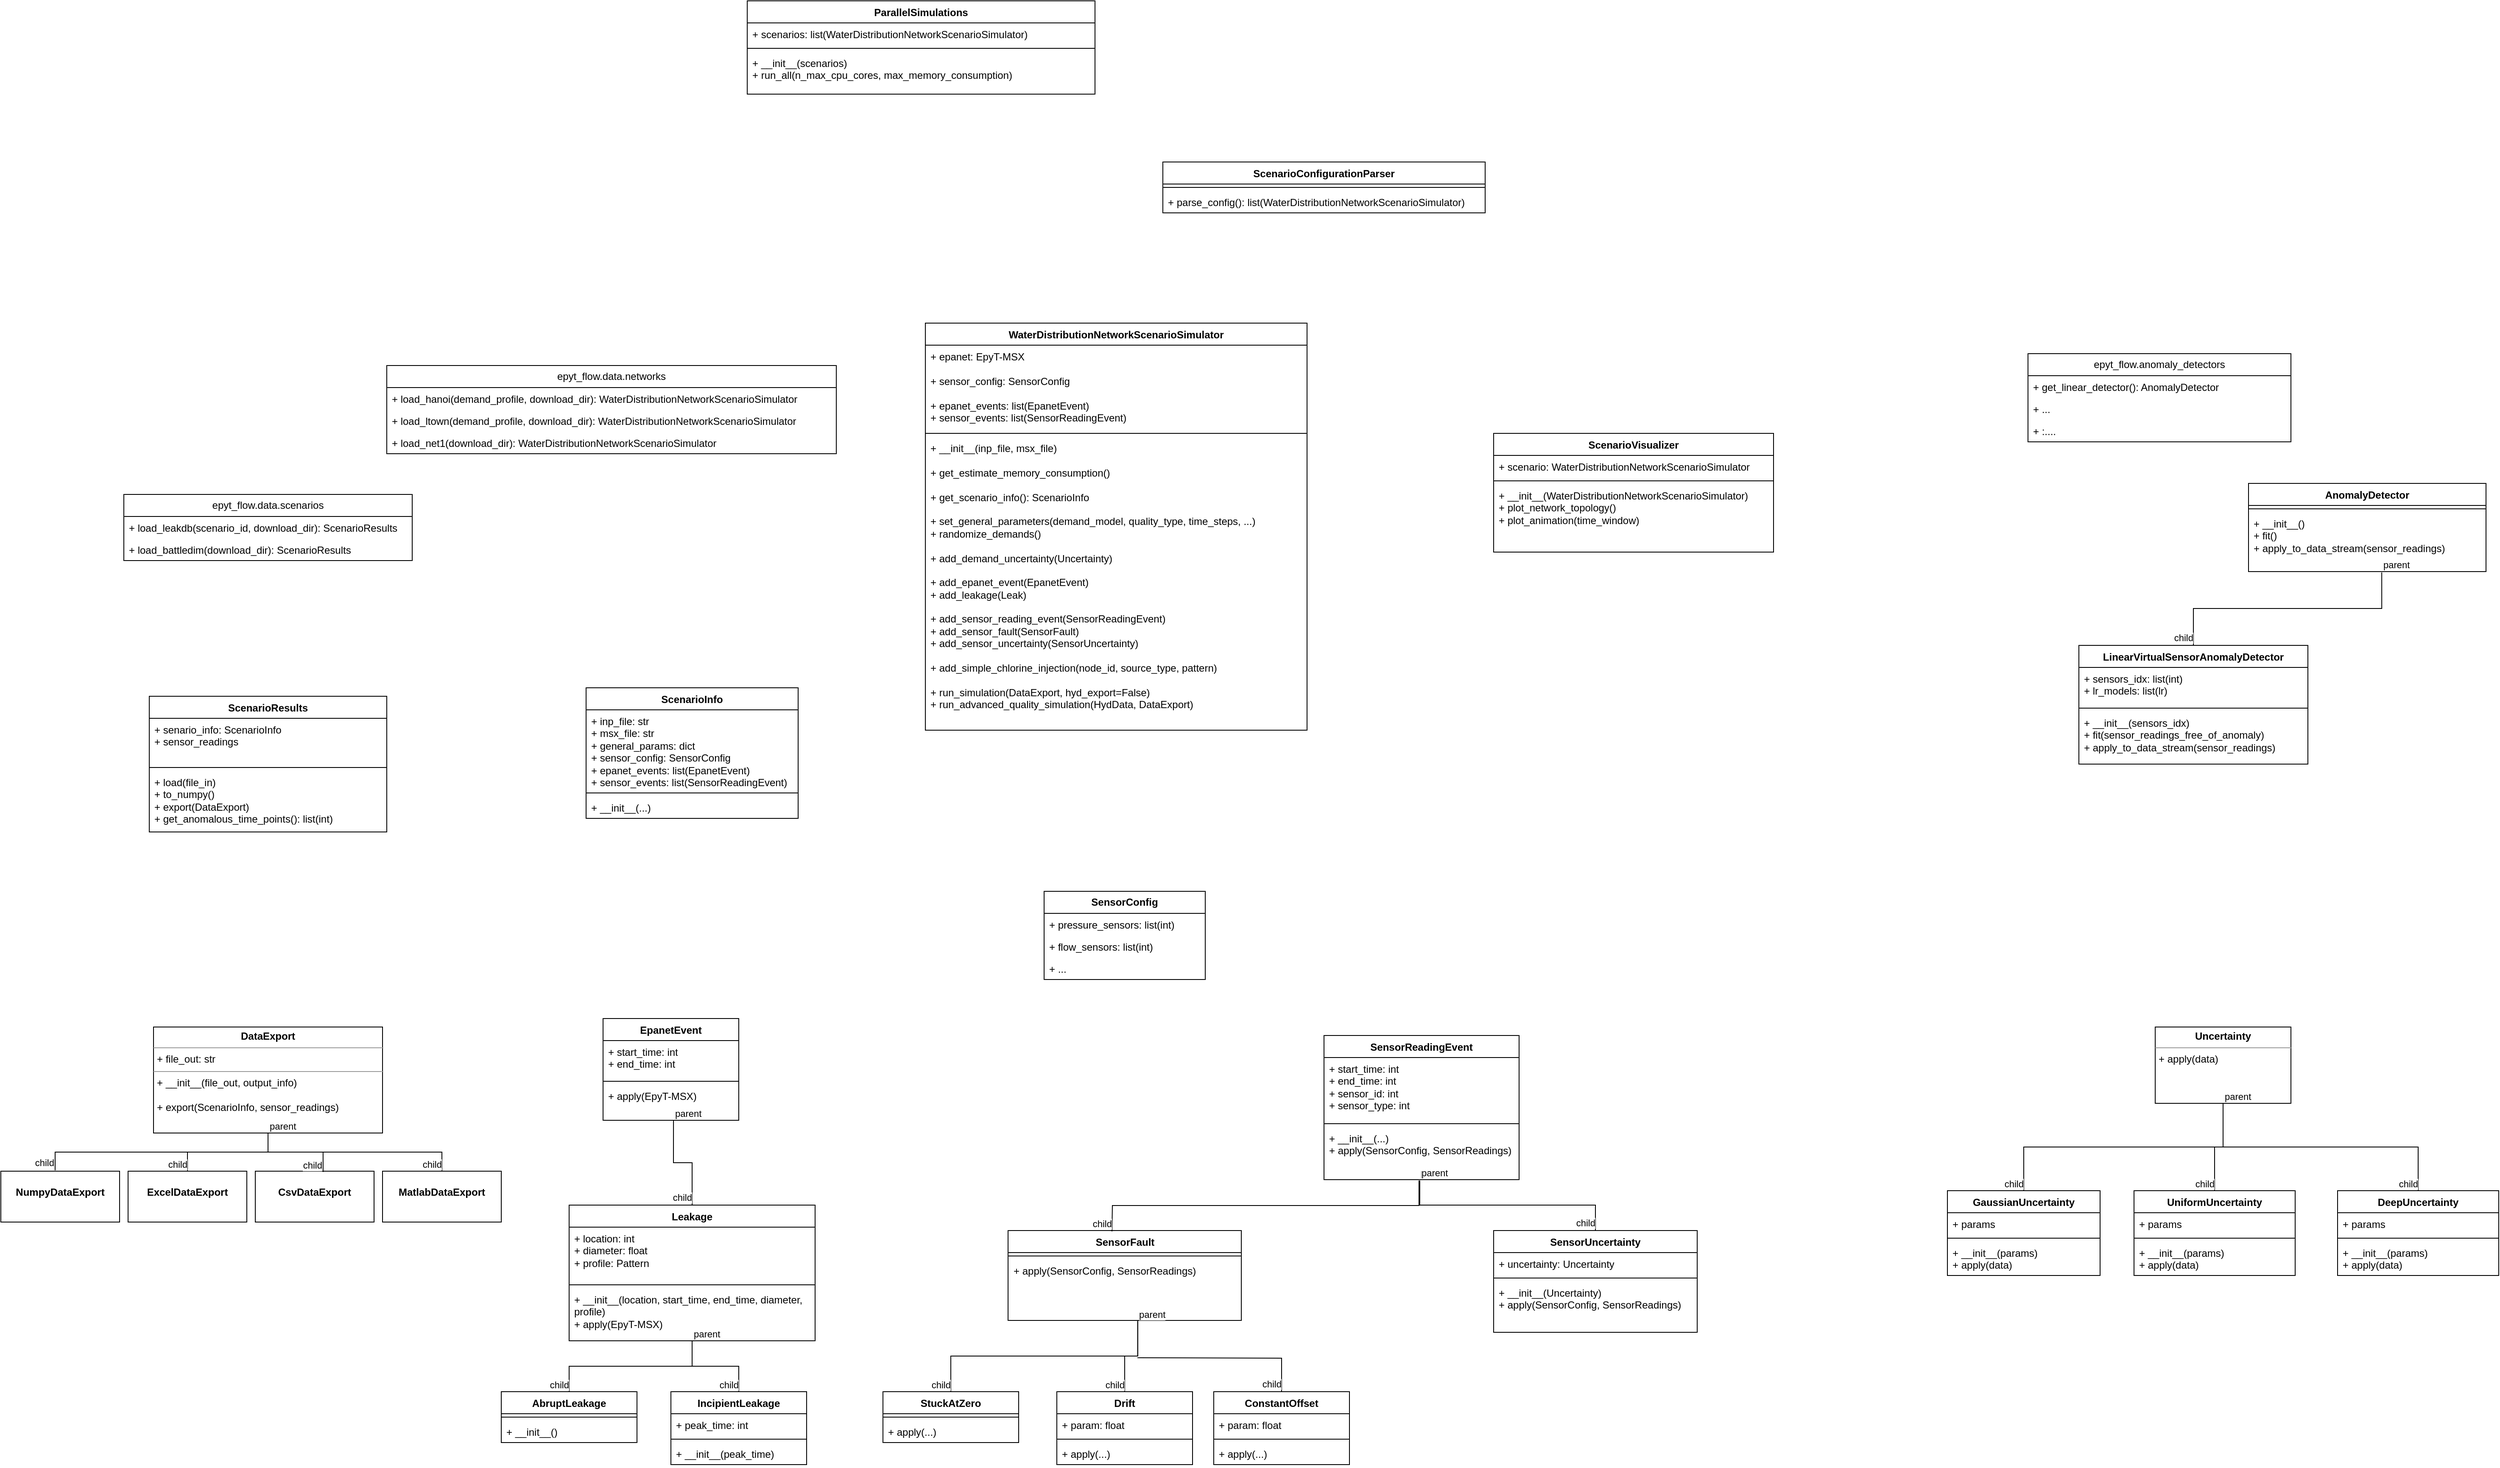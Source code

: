 <mxfile version="22.1.16" type="device">
  <diagram name="Page-1" id="YF9vCgVRSDw5LdOIpEKd">
    <mxGraphModel dx="1114" dy="3057" grid="1" gridSize="10" guides="1" tooltips="1" connect="1" arrows="1" fold="1" page="1" pageScale="1" pageWidth="850" pageHeight="1100" math="0" shadow="0">
      <root>
        <mxCell id="0" />
        <mxCell id="1" parent="0" />
        <mxCell id="eOtjB7XkJbap2DdqSt4N-1" value="WaterDistributionNetworkScenarioSimulator" style="swimlane;fontStyle=1;align=center;verticalAlign=top;childLayout=stackLayout;horizontal=1;startSize=26;horizontalStack=0;resizeParent=1;resizeParentMax=0;resizeLast=0;collapsible=1;marginBottom=0;whiteSpace=wrap;html=1;" parent="1" vertex="1">
          <mxGeometry x="1120" y="-830" width="450" height="480" as="geometry" />
        </mxCell>
        <mxCell id="eOtjB7XkJbap2DdqSt4N-2" value="+ epanet: EpyT-MSX&lt;br&gt;&lt;br&gt;+ sensor_config: SensorConfig&lt;br&gt;&lt;br&gt;+ epanet_events: list(EpanetEvent)&lt;br&gt;+ sensor_events: list(SensorReadingEvent)" style="text;strokeColor=none;fillColor=none;align=left;verticalAlign=top;spacingLeft=4;spacingRight=4;overflow=hidden;rotatable=0;points=[[0,0.5],[1,0.5]];portConstraint=eastwest;whiteSpace=wrap;html=1;" parent="eOtjB7XkJbap2DdqSt4N-1" vertex="1">
          <mxGeometry y="26" width="450" height="100" as="geometry" />
        </mxCell>
        <mxCell id="eOtjB7XkJbap2DdqSt4N-3" value="" style="line;strokeWidth=1;fillColor=none;align=left;verticalAlign=middle;spacingTop=-1;spacingLeft=3;spacingRight=3;rotatable=0;labelPosition=right;points=[];portConstraint=eastwest;strokeColor=inherit;" parent="eOtjB7XkJbap2DdqSt4N-1" vertex="1">
          <mxGeometry y="126" width="450" height="8" as="geometry" />
        </mxCell>
        <mxCell id="eOtjB7XkJbap2DdqSt4N-4" value="+ __init__(inp_file, msx_file)&lt;br&gt;&lt;br&gt;+ get_estimate_memory_consumption()&lt;br&gt;&lt;br&gt;+ get_scenario_info(): ScenarioInfo&lt;br&gt;&lt;br&gt;+&amp;nbsp;set_general_parameters(demand_model, quality_type, time_steps, ...)&lt;br&gt;+ randomize_demands()&lt;br&gt;&lt;br&gt;+ add_demand_uncertainty(Uncertainty)&lt;br&gt;&lt;br style=&quot;border-color: var(--border-color);&quot;&gt;+ add_epanet_event(EpanetEvent)&lt;br&gt;+ add_leakage(Leak)&lt;br&gt;&lt;br&gt;+ add_sensor_reading_event(SensorReadingEvent)&lt;br&gt;+ add_sensor_fault(SensorFault)&lt;br&gt;+ add_sensor_uncertainty(SensorUncertainty)&lt;br&gt;&lt;br&gt;+ add_simple_chlorine_injection(node_id, source_type, pattern)&lt;br&gt;&lt;br&gt;+ run_simulation(DataExport, hyd_export=False)&lt;br&gt;+ run_advanced_quality_simulation(HydData, DataExport)" style="text;strokeColor=none;fillColor=none;align=left;verticalAlign=top;spacingLeft=4;spacingRight=4;overflow=hidden;rotatable=0;points=[[0,0.5],[1,0.5]];portConstraint=eastwest;whiteSpace=wrap;html=1;" parent="eOtjB7XkJbap2DdqSt4N-1" vertex="1">
          <mxGeometry y="134" width="450" height="346" as="geometry" />
        </mxCell>
        <mxCell id="eOtjB7XkJbap2DdqSt4N-9" value="&lt;p style=&quot;margin:0px;margin-top:4px;text-align:center;&quot;&gt;&lt;b&gt;DataExport&lt;/b&gt;&lt;/p&gt;&lt;hr size=&quot;1&quot;&gt;&lt;p style=&quot;margin:0px;margin-left:4px;&quot;&gt;+ file_out: str&lt;/p&gt;&lt;hr size=&quot;1&quot;&gt;&lt;p style=&quot;margin:0px;margin-left:4px;&quot;&gt;+ __init__(file_out, output_info)&lt;/p&gt;&lt;p style=&quot;margin:0px;margin-left:4px;&quot;&gt;&lt;br&gt;&lt;/p&gt;&lt;p style=&quot;margin:0px;margin-left:4px;&quot;&gt;+ export(ScenarioInfo, sensor_readings)&lt;/p&gt;" style="verticalAlign=top;align=left;overflow=fill;fontSize=12;fontFamily=Helvetica;html=1;whiteSpace=wrap;" parent="1" vertex="1">
          <mxGeometry x="210" width="270" height="125" as="geometry" />
        </mxCell>
        <mxCell id="eOtjB7XkJbap2DdqSt4N-10" value="&lt;p style=&quot;margin:0px;margin-top:4px;text-align:center;&quot;&gt;&lt;br&gt;&lt;b&gt;NumpyDataExport&lt;/b&gt;&lt;/p&gt;" style="verticalAlign=top;align=left;overflow=fill;fontSize=12;fontFamily=Helvetica;html=1;whiteSpace=wrap;" parent="1" vertex="1">
          <mxGeometry x="30" y="170" width="140" height="60" as="geometry" />
        </mxCell>
        <mxCell id="eOtjB7XkJbap2DdqSt4N-11" value="&lt;p style=&quot;margin:0px;margin-top:4px;text-align:center;&quot;&gt;&lt;br&gt;&lt;b&gt;ExcelDataExport&lt;/b&gt;&lt;/p&gt;" style="verticalAlign=top;align=left;overflow=fill;fontSize=12;fontFamily=Helvetica;html=1;whiteSpace=wrap;" parent="1" vertex="1">
          <mxGeometry x="180" y="170" width="140" height="60" as="geometry" />
        </mxCell>
        <mxCell id="eOtjB7XkJbap2DdqSt4N-12" value="&lt;p style=&quot;margin:0px;margin-top:4px;text-align:center;&quot;&gt;&lt;br&gt;&lt;b&gt;CsvDataExport&lt;/b&gt;&lt;/p&gt;" style="verticalAlign=top;align=left;overflow=fill;fontSize=12;fontFamily=Helvetica;html=1;whiteSpace=wrap;" parent="1" vertex="1">
          <mxGeometry x="330" y="170" width="140" height="60" as="geometry" />
        </mxCell>
        <mxCell id="eOtjB7XkJbap2DdqSt4N-13" value="&lt;p style=&quot;margin:0px;margin-top:4px;text-align:center;&quot;&gt;&lt;br&gt;&lt;b&gt;MatlabDataExport&lt;/b&gt;&lt;/p&gt;" style="verticalAlign=top;align=left;overflow=fill;fontSize=12;fontFamily=Helvetica;html=1;whiteSpace=wrap;" parent="1" vertex="1">
          <mxGeometry x="480" y="170" width="140" height="60" as="geometry" />
        </mxCell>
        <mxCell id="eOtjB7XkJbap2DdqSt4N-14" value="" style="endArrow=none;html=1;edgeStyle=orthogonalEdgeStyle;rounded=0;exitX=0.5;exitY=1;exitDx=0;exitDy=0;entryX=0.5;entryY=0;entryDx=0;entryDy=0;" parent="1" source="eOtjB7XkJbap2DdqSt4N-9" target="eOtjB7XkJbap2DdqSt4N-13" edge="1">
          <mxGeometry relative="1" as="geometry">
            <mxPoint x="310" y="-30" as="sourcePoint" />
            <mxPoint x="571" y="160" as="targetPoint" />
          </mxGeometry>
        </mxCell>
        <mxCell id="eOtjB7XkJbap2DdqSt4N-15" value="parent" style="edgeLabel;resizable=0;html=1;align=left;verticalAlign=bottom;" parent="eOtjB7XkJbap2DdqSt4N-14" connectable="0" vertex="1">
          <mxGeometry x="-1" relative="1" as="geometry" />
        </mxCell>
        <mxCell id="eOtjB7XkJbap2DdqSt4N-16" value="child" style="edgeLabel;resizable=0;html=1;align=right;verticalAlign=bottom;" parent="eOtjB7XkJbap2DdqSt4N-14" connectable="0" vertex="1">
          <mxGeometry x="1" relative="1" as="geometry" />
        </mxCell>
        <mxCell id="eOtjB7XkJbap2DdqSt4N-17" value="" style="endArrow=none;html=1;edgeStyle=orthogonalEdgeStyle;rounded=0;exitX=0.5;exitY=1;exitDx=0;exitDy=0;entryX=0.571;entryY=0.017;entryDx=0;entryDy=0;entryPerimeter=0;" parent="1" source="eOtjB7XkJbap2DdqSt4N-9" target="eOtjB7XkJbap2DdqSt4N-12" edge="1">
          <mxGeometry relative="1" as="geometry">
            <mxPoint x="310" y="-30" as="sourcePoint" />
            <mxPoint x="470" y="-30" as="targetPoint" />
          </mxGeometry>
        </mxCell>
        <mxCell id="eOtjB7XkJbap2DdqSt4N-18" value="parent" style="edgeLabel;resizable=0;html=1;align=left;verticalAlign=bottom;" parent="eOtjB7XkJbap2DdqSt4N-17" connectable="0" vertex="1">
          <mxGeometry x="-1" relative="1" as="geometry" />
        </mxCell>
        <mxCell id="eOtjB7XkJbap2DdqSt4N-19" value="child" style="edgeLabel;resizable=0;html=1;align=right;verticalAlign=bottom;" parent="eOtjB7XkJbap2DdqSt4N-17" connectable="0" vertex="1">
          <mxGeometry x="1" relative="1" as="geometry" />
        </mxCell>
        <mxCell id="eOtjB7XkJbap2DdqSt4N-20" value="" style="endArrow=none;html=1;edgeStyle=orthogonalEdgeStyle;rounded=0;exitX=0.5;exitY=1;exitDx=0;exitDy=0;entryX=0.5;entryY=0;entryDx=0;entryDy=0;" parent="1" source="eOtjB7XkJbap2DdqSt4N-9" target="eOtjB7XkJbap2DdqSt4N-11" edge="1">
          <mxGeometry relative="1" as="geometry">
            <mxPoint x="310" y="-30" as="sourcePoint" />
            <mxPoint x="470" y="-30" as="targetPoint" />
          </mxGeometry>
        </mxCell>
        <mxCell id="eOtjB7XkJbap2DdqSt4N-21" value="parent" style="edgeLabel;resizable=0;html=1;align=left;verticalAlign=bottom;" parent="eOtjB7XkJbap2DdqSt4N-20" connectable="0" vertex="1">
          <mxGeometry x="-1" relative="1" as="geometry" />
        </mxCell>
        <mxCell id="eOtjB7XkJbap2DdqSt4N-22" value="child" style="edgeLabel;resizable=0;html=1;align=right;verticalAlign=bottom;" parent="eOtjB7XkJbap2DdqSt4N-20" connectable="0" vertex="1">
          <mxGeometry x="1" relative="1" as="geometry" />
        </mxCell>
        <mxCell id="eOtjB7XkJbap2DdqSt4N-23" value="" style="endArrow=none;html=1;edgeStyle=orthogonalEdgeStyle;rounded=0;exitX=0.5;exitY=1;exitDx=0;exitDy=0;entryX=0.457;entryY=-0.017;entryDx=0;entryDy=0;entryPerimeter=0;" parent="1" source="eOtjB7XkJbap2DdqSt4N-9" target="eOtjB7XkJbap2DdqSt4N-10" edge="1">
          <mxGeometry relative="1" as="geometry">
            <mxPoint x="310" y="-30" as="sourcePoint" />
            <mxPoint x="470" y="-30" as="targetPoint" />
          </mxGeometry>
        </mxCell>
        <mxCell id="eOtjB7XkJbap2DdqSt4N-24" value="parent" style="edgeLabel;resizable=0;html=1;align=left;verticalAlign=bottom;" parent="eOtjB7XkJbap2DdqSt4N-23" connectable="0" vertex="1">
          <mxGeometry x="-1" relative="1" as="geometry" />
        </mxCell>
        <mxCell id="eOtjB7XkJbap2DdqSt4N-25" value="child" style="edgeLabel;resizable=0;html=1;align=right;verticalAlign=bottom;" parent="eOtjB7XkJbap2DdqSt4N-23" connectable="0" vertex="1">
          <mxGeometry x="1" relative="1" as="geometry" />
        </mxCell>
        <mxCell id="eOtjB7XkJbap2DdqSt4N-27" value="EpanetEvent" style="swimlane;fontStyle=1;align=center;verticalAlign=top;childLayout=stackLayout;horizontal=1;startSize=26;horizontalStack=0;resizeParent=1;resizeParentMax=0;resizeLast=0;collapsible=1;marginBottom=0;whiteSpace=wrap;html=1;" parent="1" vertex="1">
          <mxGeometry x="740" y="-10" width="160" height="120" as="geometry" />
        </mxCell>
        <mxCell id="eOtjB7XkJbap2DdqSt4N-28" value="+ start_time: int&lt;br&gt;+ end_time: int" style="text;strokeColor=none;fillColor=none;align=left;verticalAlign=top;spacingLeft=4;spacingRight=4;overflow=hidden;rotatable=0;points=[[0,0.5],[1,0.5]];portConstraint=eastwest;whiteSpace=wrap;html=1;" parent="eOtjB7XkJbap2DdqSt4N-27" vertex="1">
          <mxGeometry y="26" width="160" height="44" as="geometry" />
        </mxCell>
        <mxCell id="eOtjB7XkJbap2DdqSt4N-29" value="" style="line;strokeWidth=1;fillColor=none;align=left;verticalAlign=middle;spacingTop=-1;spacingLeft=3;spacingRight=3;rotatable=0;labelPosition=right;points=[];portConstraint=eastwest;strokeColor=inherit;" parent="eOtjB7XkJbap2DdqSt4N-27" vertex="1">
          <mxGeometry y="70" width="160" height="8" as="geometry" />
        </mxCell>
        <mxCell id="eOtjB7XkJbap2DdqSt4N-30" value="+ apply(EpyT-MSX)" style="text;strokeColor=none;fillColor=none;align=left;verticalAlign=top;spacingLeft=4;spacingRight=4;overflow=hidden;rotatable=0;points=[[0,0.5],[1,0.5]];portConstraint=eastwest;whiteSpace=wrap;html=1;" parent="eOtjB7XkJbap2DdqSt4N-27" vertex="1">
          <mxGeometry y="78" width="160" height="42" as="geometry" />
        </mxCell>
        <mxCell id="eOtjB7XkJbap2DdqSt4N-31" value="Leakage" style="swimlane;fontStyle=1;align=center;verticalAlign=top;childLayout=stackLayout;horizontal=1;startSize=26;horizontalStack=0;resizeParent=1;resizeParentMax=0;resizeLast=0;collapsible=1;marginBottom=0;whiteSpace=wrap;html=1;" parent="1" vertex="1">
          <mxGeometry x="700" y="210" width="290" height="160" as="geometry" />
        </mxCell>
        <mxCell id="eOtjB7XkJbap2DdqSt4N-32" value="+ location: int&lt;br&gt;+ diameter: float&lt;br&gt;+ profile: Pattern" style="text;strokeColor=none;fillColor=none;align=left;verticalAlign=top;spacingLeft=4;spacingRight=4;overflow=hidden;rotatable=0;points=[[0,0.5],[1,0.5]];portConstraint=eastwest;whiteSpace=wrap;html=1;" parent="eOtjB7XkJbap2DdqSt4N-31" vertex="1">
          <mxGeometry y="26" width="290" height="64" as="geometry" />
        </mxCell>
        <mxCell id="eOtjB7XkJbap2DdqSt4N-33" value="" style="line;strokeWidth=1;fillColor=none;align=left;verticalAlign=middle;spacingTop=-1;spacingLeft=3;spacingRight=3;rotatable=0;labelPosition=right;points=[];portConstraint=eastwest;strokeColor=inherit;" parent="eOtjB7XkJbap2DdqSt4N-31" vertex="1">
          <mxGeometry y="90" width="290" height="8" as="geometry" />
        </mxCell>
        <mxCell id="eOtjB7XkJbap2DdqSt4N-34" value="+ __init__(location, start_time, end_time, diameter, profile)&lt;br&gt;+ apply(EpyT-MSX)" style="text;strokeColor=none;fillColor=none;align=left;verticalAlign=top;spacingLeft=4;spacingRight=4;overflow=hidden;rotatable=0;points=[[0,0.5],[1,0.5]];portConstraint=eastwest;whiteSpace=wrap;html=1;" parent="eOtjB7XkJbap2DdqSt4N-31" vertex="1">
          <mxGeometry y="98" width="290" height="62" as="geometry" />
        </mxCell>
        <mxCell id="eOtjB7XkJbap2DdqSt4N-35" value="AbruptLeakage" style="swimlane;fontStyle=1;align=center;verticalAlign=top;childLayout=stackLayout;horizontal=1;startSize=26;horizontalStack=0;resizeParent=1;resizeParentMax=0;resizeLast=0;collapsible=1;marginBottom=0;whiteSpace=wrap;html=1;" parent="1" vertex="1">
          <mxGeometry x="620" y="430" width="160" height="60" as="geometry" />
        </mxCell>
        <mxCell id="eOtjB7XkJbap2DdqSt4N-37" value="" style="line;strokeWidth=1;fillColor=none;align=left;verticalAlign=middle;spacingTop=-1;spacingLeft=3;spacingRight=3;rotatable=0;labelPosition=right;points=[];portConstraint=eastwest;strokeColor=inherit;" parent="eOtjB7XkJbap2DdqSt4N-35" vertex="1">
          <mxGeometry y="26" width="160" height="8" as="geometry" />
        </mxCell>
        <mxCell id="eOtjB7XkJbap2DdqSt4N-38" value="+ __init__()" style="text;strokeColor=none;fillColor=none;align=left;verticalAlign=top;spacingLeft=4;spacingRight=4;overflow=hidden;rotatable=0;points=[[0,0.5],[1,0.5]];portConstraint=eastwest;whiteSpace=wrap;html=1;" parent="eOtjB7XkJbap2DdqSt4N-35" vertex="1">
          <mxGeometry y="34" width="160" height="26" as="geometry" />
        </mxCell>
        <mxCell id="eOtjB7XkJbap2DdqSt4N-39" value="IncipientLeakage" style="swimlane;fontStyle=1;align=center;verticalAlign=top;childLayout=stackLayout;horizontal=1;startSize=26;horizontalStack=0;resizeParent=1;resizeParentMax=0;resizeLast=0;collapsible=1;marginBottom=0;whiteSpace=wrap;html=1;" parent="1" vertex="1">
          <mxGeometry x="820" y="430" width="160" height="86" as="geometry" />
        </mxCell>
        <mxCell id="eOtjB7XkJbap2DdqSt4N-40" value="+ peak_time: int" style="text;strokeColor=none;fillColor=none;align=left;verticalAlign=top;spacingLeft=4;spacingRight=4;overflow=hidden;rotatable=0;points=[[0,0.5],[1,0.5]];portConstraint=eastwest;whiteSpace=wrap;html=1;" parent="eOtjB7XkJbap2DdqSt4N-39" vertex="1">
          <mxGeometry y="26" width="160" height="26" as="geometry" />
        </mxCell>
        <mxCell id="eOtjB7XkJbap2DdqSt4N-41" value="" style="line;strokeWidth=1;fillColor=none;align=left;verticalAlign=middle;spacingTop=-1;spacingLeft=3;spacingRight=3;rotatable=0;labelPosition=right;points=[];portConstraint=eastwest;strokeColor=inherit;" parent="eOtjB7XkJbap2DdqSt4N-39" vertex="1">
          <mxGeometry y="52" width="160" height="8" as="geometry" />
        </mxCell>
        <mxCell id="eOtjB7XkJbap2DdqSt4N-42" value="+ __init__(peak_time)" style="text;strokeColor=none;fillColor=none;align=left;verticalAlign=top;spacingLeft=4;spacingRight=4;overflow=hidden;rotatable=0;points=[[0,0.5],[1,0.5]];portConstraint=eastwest;whiteSpace=wrap;html=1;" parent="eOtjB7XkJbap2DdqSt4N-39" vertex="1">
          <mxGeometry y="60" width="160" height="26" as="geometry" />
        </mxCell>
        <mxCell id="eOtjB7XkJbap2DdqSt4N-43" value="" style="endArrow=none;html=1;edgeStyle=orthogonalEdgeStyle;rounded=0;exitX=0.5;exitY=1;exitDx=0;exitDy=0;entryX=0.5;entryY=0;entryDx=0;entryDy=0;" parent="1" source="eOtjB7XkJbap2DdqSt4N-31" target="eOtjB7XkJbap2DdqSt4N-35" edge="1">
          <mxGeometry relative="1" as="geometry">
            <mxPoint x="340" y="440" as="sourcePoint" />
            <mxPoint x="500" y="440" as="targetPoint" />
          </mxGeometry>
        </mxCell>
        <mxCell id="eOtjB7XkJbap2DdqSt4N-44" value="parent" style="edgeLabel;resizable=0;html=1;align=left;verticalAlign=bottom;" parent="eOtjB7XkJbap2DdqSt4N-43" connectable="0" vertex="1">
          <mxGeometry x="-1" relative="1" as="geometry" />
        </mxCell>
        <mxCell id="eOtjB7XkJbap2DdqSt4N-45" value="child" style="edgeLabel;resizable=0;html=1;align=right;verticalAlign=bottom;" parent="eOtjB7XkJbap2DdqSt4N-43" connectable="0" vertex="1">
          <mxGeometry x="1" relative="1" as="geometry" />
        </mxCell>
        <mxCell id="eOtjB7XkJbap2DdqSt4N-46" value="" style="endArrow=none;html=1;edgeStyle=orthogonalEdgeStyle;rounded=0;exitX=0.5;exitY=1;exitDx=0;exitDy=0;exitPerimeter=0;entryX=0.5;entryY=0;entryDx=0;entryDy=0;" parent="1" source="eOtjB7XkJbap2DdqSt4N-34" target="eOtjB7XkJbap2DdqSt4N-39" edge="1">
          <mxGeometry relative="1" as="geometry">
            <mxPoint x="340" y="440" as="sourcePoint" />
            <mxPoint x="500" y="440" as="targetPoint" />
          </mxGeometry>
        </mxCell>
        <mxCell id="eOtjB7XkJbap2DdqSt4N-47" value="parent" style="edgeLabel;resizable=0;html=1;align=left;verticalAlign=bottom;" parent="eOtjB7XkJbap2DdqSt4N-46" connectable="0" vertex="1">
          <mxGeometry x="-1" relative="1" as="geometry" />
        </mxCell>
        <mxCell id="eOtjB7XkJbap2DdqSt4N-48" value="child" style="edgeLabel;resizable=0;html=1;align=right;verticalAlign=bottom;" parent="eOtjB7XkJbap2DdqSt4N-46" connectable="0" vertex="1">
          <mxGeometry x="1" relative="1" as="geometry" />
        </mxCell>
        <mxCell id="eOtjB7XkJbap2DdqSt4N-49" value="" style="endArrow=none;html=1;edgeStyle=orthogonalEdgeStyle;rounded=0;exitX=0.519;exitY=1;exitDx=0;exitDy=0;exitPerimeter=0;entryX=0.5;entryY=0;entryDx=0;entryDy=0;" parent="1" source="eOtjB7XkJbap2DdqSt4N-30" target="eOtjB7XkJbap2DdqSt4N-31" edge="1">
          <mxGeometry relative="1" as="geometry">
            <mxPoint x="340" y="440" as="sourcePoint" />
            <mxPoint x="500" y="440" as="targetPoint" />
          </mxGeometry>
        </mxCell>
        <mxCell id="eOtjB7XkJbap2DdqSt4N-50" value="parent" style="edgeLabel;resizable=0;html=1;align=left;verticalAlign=bottom;" parent="eOtjB7XkJbap2DdqSt4N-49" connectable="0" vertex="1">
          <mxGeometry x="-1" relative="1" as="geometry" />
        </mxCell>
        <mxCell id="eOtjB7XkJbap2DdqSt4N-51" value="child" style="edgeLabel;resizable=0;html=1;align=right;verticalAlign=bottom;" parent="eOtjB7XkJbap2DdqSt4N-49" connectable="0" vertex="1">
          <mxGeometry x="1" relative="1" as="geometry" />
        </mxCell>
        <mxCell id="eOtjB7XkJbap2DdqSt4N-52" value="SensorFault" style="swimlane;fontStyle=1;align=center;verticalAlign=top;childLayout=stackLayout;horizontal=1;startSize=26;horizontalStack=0;resizeParent=1;resizeParentMax=0;resizeLast=0;collapsible=1;marginBottom=0;whiteSpace=wrap;html=1;" parent="1" vertex="1">
          <mxGeometry x="1217.5" y="240" width="275" height="106" as="geometry" />
        </mxCell>
        <mxCell id="eOtjB7XkJbap2DdqSt4N-54" value="" style="line;strokeWidth=1;fillColor=none;align=left;verticalAlign=middle;spacingTop=-1;spacingLeft=3;spacingRight=3;rotatable=0;labelPosition=right;points=[];portConstraint=eastwest;strokeColor=inherit;" parent="eOtjB7XkJbap2DdqSt4N-52" vertex="1">
          <mxGeometry y="26" width="275" height="8" as="geometry" />
        </mxCell>
        <mxCell id="eOtjB7XkJbap2DdqSt4N-55" value="+ apply(SensorConfig, SensorReadings)" style="text;strokeColor=none;fillColor=none;align=left;verticalAlign=top;spacingLeft=4;spacingRight=4;overflow=hidden;rotatable=0;points=[[0,0.5],[1,0.5]];portConstraint=eastwest;whiteSpace=wrap;html=1;" parent="eOtjB7XkJbap2DdqSt4N-52" vertex="1">
          <mxGeometry y="34" width="275" height="72" as="geometry" />
        </mxCell>
        <mxCell id="eOtjB7XkJbap2DdqSt4N-56" value="StuckAtZero" style="swimlane;fontStyle=1;align=center;verticalAlign=top;childLayout=stackLayout;horizontal=1;startSize=26;horizontalStack=0;resizeParent=1;resizeParentMax=0;resizeLast=0;collapsible=1;marginBottom=0;whiteSpace=wrap;html=1;" parent="1" vertex="1">
          <mxGeometry x="1070" y="430" width="160" height="60" as="geometry" />
        </mxCell>
        <mxCell id="eOtjB7XkJbap2DdqSt4N-58" value="" style="line;strokeWidth=1;fillColor=none;align=left;verticalAlign=middle;spacingTop=-1;spacingLeft=3;spacingRight=3;rotatable=0;labelPosition=right;points=[];portConstraint=eastwest;strokeColor=inherit;" parent="eOtjB7XkJbap2DdqSt4N-56" vertex="1">
          <mxGeometry y="26" width="160" height="8" as="geometry" />
        </mxCell>
        <mxCell id="eOtjB7XkJbap2DdqSt4N-59" value="+ apply(...)" style="text;strokeColor=none;fillColor=none;align=left;verticalAlign=top;spacingLeft=4;spacingRight=4;overflow=hidden;rotatable=0;points=[[0,0.5],[1,0.5]];portConstraint=eastwest;whiteSpace=wrap;html=1;" parent="eOtjB7XkJbap2DdqSt4N-56" vertex="1">
          <mxGeometry y="34" width="160" height="26" as="geometry" />
        </mxCell>
        <mxCell id="eOtjB7XkJbap2DdqSt4N-60" value="Drift" style="swimlane;fontStyle=1;align=center;verticalAlign=top;childLayout=stackLayout;horizontal=1;startSize=26;horizontalStack=0;resizeParent=1;resizeParentMax=0;resizeLast=0;collapsible=1;marginBottom=0;whiteSpace=wrap;html=1;" parent="1" vertex="1">
          <mxGeometry x="1275" y="430" width="160" height="86" as="geometry" />
        </mxCell>
        <mxCell id="eOtjB7XkJbap2DdqSt4N-61" value="+ param: float" style="text;strokeColor=none;fillColor=none;align=left;verticalAlign=top;spacingLeft=4;spacingRight=4;overflow=hidden;rotatable=0;points=[[0,0.5],[1,0.5]];portConstraint=eastwest;whiteSpace=wrap;html=1;" parent="eOtjB7XkJbap2DdqSt4N-60" vertex="1">
          <mxGeometry y="26" width="160" height="26" as="geometry" />
        </mxCell>
        <mxCell id="eOtjB7XkJbap2DdqSt4N-62" value="" style="line;strokeWidth=1;fillColor=none;align=left;verticalAlign=middle;spacingTop=-1;spacingLeft=3;spacingRight=3;rotatable=0;labelPosition=right;points=[];portConstraint=eastwest;strokeColor=inherit;" parent="eOtjB7XkJbap2DdqSt4N-60" vertex="1">
          <mxGeometry y="52" width="160" height="8" as="geometry" />
        </mxCell>
        <mxCell id="eOtjB7XkJbap2DdqSt4N-63" value="+ apply(...)" style="text;strokeColor=none;fillColor=none;align=left;verticalAlign=top;spacingLeft=4;spacingRight=4;overflow=hidden;rotatable=0;points=[[0,0.5],[1,0.5]];portConstraint=eastwest;whiteSpace=wrap;html=1;" parent="eOtjB7XkJbap2DdqSt4N-60" vertex="1">
          <mxGeometry y="60" width="160" height="26" as="geometry" />
        </mxCell>
        <mxCell id="eOtjB7XkJbap2DdqSt4N-64" value="ConstantOffset" style="swimlane;fontStyle=1;align=center;verticalAlign=top;childLayout=stackLayout;horizontal=1;startSize=26;horizontalStack=0;resizeParent=1;resizeParentMax=0;resizeLast=0;collapsible=1;marginBottom=0;whiteSpace=wrap;html=1;" parent="1" vertex="1">
          <mxGeometry x="1460" y="430" width="160" height="86" as="geometry" />
        </mxCell>
        <mxCell id="eOtjB7XkJbap2DdqSt4N-65" value="+ param: float" style="text;strokeColor=none;fillColor=none;align=left;verticalAlign=top;spacingLeft=4;spacingRight=4;overflow=hidden;rotatable=0;points=[[0,0.5],[1,0.5]];portConstraint=eastwest;whiteSpace=wrap;html=1;" parent="eOtjB7XkJbap2DdqSt4N-64" vertex="1">
          <mxGeometry y="26" width="160" height="26" as="geometry" />
        </mxCell>
        <mxCell id="eOtjB7XkJbap2DdqSt4N-66" value="" style="line;strokeWidth=1;fillColor=none;align=left;verticalAlign=middle;spacingTop=-1;spacingLeft=3;spacingRight=3;rotatable=0;labelPosition=right;points=[];portConstraint=eastwest;strokeColor=inherit;" parent="eOtjB7XkJbap2DdqSt4N-64" vertex="1">
          <mxGeometry y="52" width="160" height="8" as="geometry" />
        </mxCell>
        <mxCell id="eOtjB7XkJbap2DdqSt4N-67" value="+ apply(...)" style="text;strokeColor=none;fillColor=none;align=left;verticalAlign=top;spacingLeft=4;spacingRight=4;overflow=hidden;rotatable=0;points=[[0,0.5],[1,0.5]];portConstraint=eastwest;whiteSpace=wrap;html=1;" parent="eOtjB7XkJbap2DdqSt4N-64" vertex="1">
          <mxGeometry y="60" width="160" height="26" as="geometry" />
        </mxCell>
        <mxCell id="eOtjB7XkJbap2DdqSt4N-68" value="SensorReadingEvent" style="swimlane;fontStyle=1;align=center;verticalAlign=top;childLayout=stackLayout;horizontal=1;startSize=26;horizontalStack=0;resizeParent=1;resizeParentMax=0;resizeLast=0;collapsible=1;marginBottom=0;whiteSpace=wrap;html=1;" parent="1" vertex="1">
          <mxGeometry x="1590" y="10" width="230" height="170" as="geometry" />
        </mxCell>
        <mxCell id="eOtjB7XkJbap2DdqSt4N-69" value="+ start_time: int&lt;br&gt;+ end_time: int&lt;br&gt;+ sensor_id: int&lt;br style=&quot;border-color: var(--border-color);&quot;&gt;+ sensor_type: int" style="text;strokeColor=none;fillColor=none;align=left;verticalAlign=top;spacingLeft=4;spacingRight=4;overflow=hidden;rotatable=0;points=[[0,0.5],[1,0.5]];portConstraint=eastwest;whiteSpace=wrap;html=1;" parent="eOtjB7XkJbap2DdqSt4N-68" vertex="1">
          <mxGeometry y="26" width="230" height="74" as="geometry" />
        </mxCell>
        <mxCell id="eOtjB7XkJbap2DdqSt4N-70" value="" style="line;strokeWidth=1;fillColor=none;align=left;verticalAlign=middle;spacingTop=-1;spacingLeft=3;spacingRight=3;rotatable=0;labelPosition=right;points=[];portConstraint=eastwest;strokeColor=inherit;" parent="eOtjB7XkJbap2DdqSt4N-68" vertex="1">
          <mxGeometry y="100" width="230" height="8" as="geometry" />
        </mxCell>
        <mxCell id="eOtjB7XkJbap2DdqSt4N-71" value="+ __init__(...)&lt;br&gt;+ apply(SensorConfig, SensorReadings)" style="text;strokeColor=none;fillColor=none;align=left;verticalAlign=top;spacingLeft=4;spacingRight=4;overflow=hidden;rotatable=0;points=[[0,0.5],[1,0.5]];portConstraint=eastwest;whiteSpace=wrap;html=1;" parent="eOtjB7XkJbap2DdqSt4N-68" vertex="1">
          <mxGeometry y="108" width="230" height="62" as="geometry" />
        </mxCell>
        <mxCell id="eOtjB7XkJbap2DdqSt4N-72" value="" style="endArrow=none;html=1;edgeStyle=orthogonalEdgeStyle;rounded=0;exitX=0.556;exitY=1;exitDx=0;exitDy=0;exitPerimeter=0;entryX=0.5;entryY=0;entryDx=0;entryDy=0;" parent="1" source="eOtjB7XkJbap2DdqSt4N-55" target="eOtjB7XkJbap2DdqSt4N-56" edge="1">
          <mxGeometry relative="1" as="geometry">
            <mxPoint x="1090" y="440" as="sourcePoint" />
            <mxPoint x="1250" y="440" as="targetPoint" />
          </mxGeometry>
        </mxCell>
        <mxCell id="eOtjB7XkJbap2DdqSt4N-73" value="parent" style="edgeLabel;resizable=0;html=1;align=left;verticalAlign=bottom;" parent="eOtjB7XkJbap2DdqSt4N-72" connectable="0" vertex="1">
          <mxGeometry x="-1" relative="1" as="geometry" />
        </mxCell>
        <mxCell id="eOtjB7XkJbap2DdqSt4N-74" value="child" style="edgeLabel;resizable=0;html=1;align=right;verticalAlign=bottom;" parent="eOtjB7XkJbap2DdqSt4N-72" connectable="0" vertex="1">
          <mxGeometry x="1" relative="1" as="geometry" />
        </mxCell>
        <mxCell id="eOtjB7XkJbap2DdqSt4N-75" value="" style="endArrow=none;html=1;edgeStyle=orthogonalEdgeStyle;rounded=0;entryX=0.5;entryY=0;entryDx=0;entryDy=0;exitX=0.556;exitY=1.014;exitDx=0;exitDy=0;exitPerimeter=0;" parent="1" source="eOtjB7XkJbap2DdqSt4N-55" target="eOtjB7XkJbap2DdqSt4N-60" edge="1">
          <mxGeometry relative="1" as="geometry">
            <mxPoint x="1280" y="370" as="sourcePoint" />
            <mxPoint x="1250" y="440" as="targetPoint" />
          </mxGeometry>
        </mxCell>
        <mxCell id="eOtjB7XkJbap2DdqSt4N-76" value="parent" style="edgeLabel;resizable=0;html=1;align=left;verticalAlign=bottom;" parent="eOtjB7XkJbap2DdqSt4N-75" connectable="0" vertex="1">
          <mxGeometry x="-1" relative="1" as="geometry" />
        </mxCell>
        <mxCell id="eOtjB7XkJbap2DdqSt4N-77" value="child" style="edgeLabel;resizable=0;html=1;align=right;verticalAlign=bottom;" parent="eOtjB7XkJbap2DdqSt4N-75" connectable="0" vertex="1">
          <mxGeometry x="1" relative="1" as="geometry" />
        </mxCell>
        <mxCell id="eOtjB7XkJbap2DdqSt4N-78" value="" style="endArrow=none;html=1;edgeStyle=orthogonalEdgeStyle;rounded=0;entryX=0.5;entryY=0;entryDx=0;entryDy=0;" parent="1" target="eOtjB7XkJbap2DdqSt4N-64" edge="1">
          <mxGeometry relative="1" as="geometry">
            <mxPoint x="1370" y="390" as="sourcePoint" />
            <mxPoint x="1575" y="444" as="targetPoint" />
          </mxGeometry>
        </mxCell>
        <mxCell id="eOtjB7XkJbap2DdqSt4N-80" value="child" style="edgeLabel;resizable=0;html=1;align=right;verticalAlign=bottom;" parent="eOtjB7XkJbap2DdqSt4N-78" connectable="0" vertex="1">
          <mxGeometry x="1" relative="1" as="geometry" />
        </mxCell>
        <mxCell id="eOtjB7XkJbap2DdqSt4N-85" value="GaussianUncertainty" style="swimlane;fontStyle=1;align=center;verticalAlign=top;childLayout=stackLayout;horizontal=1;startSize=26;horizontalStack=0;resizeParent=1;resizeParentMax=0;resizeLast=0;collapsible=1;marginBottom=0;whiteSpace=wrap;html=1;" parent="1" vertex="1">
          <mxGeometry x="2325" y="193" width="180" height="100" as="geometry" />
        </mxCell>
        <mxCell id="eOtjB7XkJbap2DdqSt4N-86" value="+ params" style="text;strokeColor=none;fillColor=none;align=left;verticalAlign=top;spacingLeft=4;spacingRight=4;overflow=hidden;rotatable=0;points=[[0,0.5],[1,0.5]];portConstraint=eastwest;whiteSpace=wrap;html=1;" parent="eOtjB7XkJbap2DdqSt4N-85" vertex="1">
          <mxGeometry y="26" width="180" height="26" as="geometry" />
        </mxCell>
        <mxCell id="eOtjB7XkJbap2DdqSt4N-87" value="" style="line;strokeWidth=1;fillColor=none;align=left;verticalAlign=middle;spacingTop=-1;spacingLeft=3;spacingRight=3;rotatable=0;labelPosition=right;points=[];portConstraint=eastwest;strokeColor=inherit;" parent="eOtjB7XkJbap2DdqSt4N-85" vertex="1">
          <mxGeometry y="52" width="180" height="8" as="geometry" />
        </mxCell>
        <mxCell id="eOtjB7XkJbap2DdqSt4N-88" value="+ __init__(params)&lt;br&gt;+ apply(data)" style="text;strokeColor=none;fillColor=none;align=left;verticalAlign=top;spacingLeft=4;spacingRight=4;overflow=hidden;rotatable=0;points=[[0,0.5],[1,0.5]];portConstraint=eastwest;whiteSpace=wrap;html=1;" parent="eOtjB7XkJbap2DdqSt4N-85" vertex="1">
          <mxGeometry y="60" width="180" height="40" as="geometry" />
        </mxCell>
        <mxCell id="eOtjB7XkJbap2DdqSt4N-89" value="UniformUncertainty" style="swimlane;fontStyle=1;align=center;verticalAlign=top;childLayout=stackLayout;horizontal=1;startSize=26;horizontalStack=0;resizeParent=1;resizeParentMax=0;resizeLast=0;collapsible=1;marginBottom=0;whiteSpace=wrap;html=1;" parent="1" vertex="1">
          <mxGeometry x="2545" y="193" width="190" height="100" as="geometry" />
        </mxCell>
        <mxCell id="eOtjB7XkJbap2DdqSt4N-90" value="+ params" style="text;strokeColor=none;fillColor=none;align=left;verticalAlign=top;spacingLeft=4;spacingRight=4;overflow=hidden;rotatable=0;points=[[0,0.5],[1,0.5]];portConstraint=eastwest;whiteSpace=wrap;html=1;" parent="eOtjB7XkJbap2DdqSt4N-89" vertex="1">
          <mxGeometry y="26" width="190" height="26" as="geometry" />
        </mxCell>
        <mxCell id="eOtjB7XkJbap2DdqSt4N-91" value="" style="line;strokeWidth=1;fillColor=none;align=left;verticalAlign=middle;spacingTop=-1;spacingLeft=3;spacingRight=3;rotatable=0;labelPosition=right;points=[];portConstraint=eastwest;strokeColor=inherit;" parent="eOtjB7XkJbap2DdqSt4N-89" vertex="1">
          <mxGeometry y="52" width="190" height="8" as="geometry" />
        </mxCell>
        <mxCell id="eOtjB7XkJbap2DdqSt4N-92" value="+ __init__(params)&lt;br&gt;+ apply(data)" style="text;strokeColor=none;fillColor=none;align=left;verticalAlign=top;spacingLeft=4;spacingRight=4;overflow=hidden;rotatable=0;points=[[0,0.5],[1,0.5]];portConstraint=eastwest;whiteSpace=wrap;html=1;" parent="eOtjB7XkJbap2DdqSt4N-89" vertex="1">
          <mxGeometry y="60" width="190" height="40" as="geometry" />
        </mxCell>
        <mxCell id="eOtjB7XkJbap2DdqSt4N-93" value="DeepUncertainty" style="swimlane;fontStyle=1;align=center;verticalAlign=top;childLayout=stackLayout;horizontal=1;startSize=26;horizontalStack=0;resizeParent=1;resizeParentMax=0;resizeLast=0;collapsible=1;marginBottom=0;whiteSpace=wrap;html=1;" parent="1" vertex="1">
          <mxGeometry x="2785" y="193" width="190" height="100" as="geometry" />
        </mxCell>
        <mxCell id="eOtjB7XkJbap2DdqSt4N-94" value="+ params" style="text;strokeColor=none;fillColor=none;align=left;verticalAlign=top;spacingLeft=4;spacingRight=4;overflow=hidden;rotatable=0;points=[[0,0.5],[1,0.5]];portConstraint=eastwest;whiteSpace=wrap;html=1;" parent="eOtjB7XkJbap2DdqSt4N-93" vertex="1">
          <mxGeometry y="26" width="190" height="26" as="geometry" />
        </mxCell>
        <mxCell id="eOtjB7XkJbap2DdqSt4N-95" value="" style="line;strokeWidth=1;fillColor=none;align=left;verticalAlign=middle;spacingTop=-1;spacingLeft=3;spacingRight=3;rotatable=0;labelPosition=right;points=[];portConstraint=eastwest;strokeColor=inherit;" parent="eOtjB7XkJbap2DdqSt4N-93" vertex="1">
          <mxGeometry y="52" width="190" height="8" as="geometry" />
        </mxCell>
        <mxCell id="eOtjB7XkJbap2DdqSt4N-96" value="+ __init__(params)&lt;br&gt;+ apply(data)" style="text;strokeColor=none;fillColor=none;align=left;verticalAlign=top;spacingLeft=4;spacingRight=4;overflow=hidden;rotatable=0;points=[[0,0.5],[1,0.5]];portConstraint=eastwest;whiteSpace=wrap;html=1;" parent="eOtjB7XkJbap2DdqSt4N-93" vertex="1">
          <mxGeometry y="60" width="190" height="40" as="geometry" />
        </mxCell>
        <mxCell id="eOtjB7XkJbap2DdqSt4N-110" value="" style="endArrow=none;html=1;edgeStyle=orthogonalEdgeStyle;rounded=0;exitX=0.487;exitY=1.016;exitDx=0;exitDy=0;exitPerimeter=0;entryX=0.5;entryY=0;entryDx=0;entryDy=0;" parent="1" source="eOtjB7XkJbap2DdqSt4N-71" edge="1">
          <mxGeometry relative="1" as="geometry">
            <mxPoint x="1690" y="189.998" as="sourcePoint" />
            <mxPoint x="1340" y="240.99" as="targetPoint" />
          </mxGeometry>
        </mxCell>
        <mxCell id="eOtjB7XkJbap2DdqSt4N-111" value="parent" style="edgeLabel;resizable=0;html=1;align=left;verticalAlign=bottom;" parent="eOtjB7XkJbap2DdqSt4N-110" connectable="0" vertex="1">
          <mxGeometry x="-1" relative="1" as="geometry" />
        </mxCell>
        <mxCell id="eOtjB7XkJbap2DdqSt4N-112" value="child" style="edgeLabel;resizable=0;html=1;align=right;verticalAlign=bottom;" parent="eOtjB7XkJbap2DdqSt4N-110" connectable="0" vertex="1">
          <mxGeometry x="1" relative="1" as="geometry" />
        </mxCell>
        <mxCell id="eOtjB7XkJbap2DdqSt4N-113" value="&lt;p style=&quot;margin:0px;margin-top:4px;text-align:center;&quot;&gt;&lt;b&gt;Uncertainty&lt;/b&gt;&lt;/p&gt;&lt;hr size=&quot;1&quot;&gt;&lt;p style=&quot;margin:0px;margin-left:4px;&quot;&gt;&lt;/p&gt;&lt;p style=&quot;margin:0px;margin-left:4px;&quot;&gt;+ apply(data)&lt;/p&gt;" style="verticalAlign=top;align=left;overflow=fill;fontSize=12;fontFamily=Helvetica;html=1;whiteSpace=wrap;" parent="1" vertex="1">
          <mxGeometry x="2570" width="160" height="90" as="geometry" />
        </mxCell>
        <mxCell id="eOtjB7XkJbap2DdqSt4N-116" value="" style="endArrow=none;html=1;edgeStyle=orthogonalEdgeStyle;rounded=0;exitX=0.5;exitY=1;exitDx=0;exitDy=0;entryX=0.5;entryY=0;entryDx=0;entryDy=0;" parent="1" source="eOtjB7XkJbap2DdqSt4N-113" target="eOtjB7XkJbap2DdqSt4N-85" edge="1">
          <mxGeometry relative="1" as="geometry">
            <mxPoint x="2140" y="143" as="sourcePoint" />
            <mxPoint x="2300" y="143" as="targetPoint" />
          </mxGeometry>
        </mxCell>
        <mxCell id="eOtjB7XkJbap2DdqSt4N-117" value="parent" style="edgeLabel;resizable=0;html=1;align=left;verticalAlign=bottom;" parent="eOtjB7XkJbap2DdqSt4N-116" connectable="0" vertex="1">
          <mxGeometry x="-1" relative="1" as="geometry" />
        </mxCell>
        <mxCell id="eOtjB7XkJbap2DdqSt4N-118" value="child" style="edgeLabel;resizable=0;html=1;align=right;verticalAlign=bottom;" parent="eOtjB7XkJbap2DdqSt4N-116" connectable="0" vertex="1">
          <mxGeometry x="1" relative="1" as="geometry" />
        </mxCell>
        <mxCell id="eOtjB7XkJbap2DdqSt4N-119" value="" style="endArrow=none;html=1;edgeStyle=orthogonalEdgeStyle;rounded=0;exitX=0.5;exitY=1;exitDx=0;exitDy=0;entryX=0.5;entryY=0;entryDx=0;entryDy=0;" parent="1" source="eOtjB7XkJbap2DdqSt4N-113" target="eOtjB7XkJbap2DdqSt4N-89" edge="1">
          <mxGeometry relative="1" as="geometry">
            <mxPoint x="2470" y="143" as="sourcePoint" />
            <mxPoint x="2630" y="143" as="targetPoint" />
          </mxGeometry>
        </mxCell>
        <mxCell id="eOtjB7XkJbap2DdqSt4N-120" value="parent" style="edgeLabel;resizable=0;html=1;align=left;verticalAlign=bottom;" parent="eOtjB7XkJbap2DdqSt4N-119" connectable="0" vertex="1">
          <mxGeometry x="-1" relative="1" as="geometry" />
        </mxCell>
        <mxCell id="eOtjB7XkJbap2DdqSt4N-121" value="child" style="edgeLabel;resizable=0;html=1;align=right;verticalAlign=bottom;" parent="eOtjB7XkJbap2DdqSt4N-119" connectable="0" vertex="1">
          <mxGeometry x="1" relative="1" as="geometry" />
        </mxCell>
        <mxCell id="eOtjB7XkJbap2DdqSt4N-122" value="" style="endArrow=none;html=1;edgeStyle=orthogonalEdgeStyle;rounded=0;exitX=0.5;exitY=1;exitDx=0;exitDy=0;entryX=0.5;entryY=0;entryDx=0;entryDy=0;" parent="1" source="eOtjB7XkJbap2DdqSt4N-113" target="eOtjB7XkJbap2DdqSt4N-93" edge="1">
          <mxGeometry relative="1" as="geometry">
            <mxPoint x="2470" y="143" as="sourcePoint" />
            <mxPoint x="2630" y="143" as="targetPoint" />
          </mxGeometry>
        </mxCell>
        <mxCell id="eOtjB7XkJbap2DdqSt4N-123" value="parent" style="edgeLabel;resizable=0;html=1;align=left;verticalAlign=bottom;" parent="eOtjB7XkJbap2DdqSt4N-122" connectable="0" vertex="1">
          <mxGeometry x="-1" relative="1" as="geometry" />
        </mxCell>
        <mxCell id="eOtjB7XkJbap2DdqSt4N-124" value="child" style="edgeLabel;resizable=0;html=1;align=right;verticalAlign=bottom;" parent="eOtjB7XkJbap2DdqSt4N-122" connectable="0" vertex="1">
          <mxGeometry x="1" relative="1" as="geometry" />
        </mxCell>
        <mxCell id="eOtjB7XkJbap2DdqSt4N-125" value="SensorUncertainty" style="swimlane;fontStyle=1;align=center;verticalAlign=top;childLayout=stackLayout;horizontal=1;startSize=26;horizontalStack=0;resizeParent=1;resizeParentMax=0;resizeLast=0;collapsible=1;marginBottom=0;whiteSpace=wrap;html=1;" parent="1" vertex="1">
          <mxGeometry x="1790" y="240" width="240" height="120" as="geometry" />
        </mxCell>
        <mxCell id="eOtjB7XkJbap2DdqSt4N-126" value="+ uncertainty: Uncertainty" style="text;strokeColor=none;fillColor=none;align=left;verticalAlign=top;spacingLeft=4;spacingRight=4;overflow=hidden;rotatable=0;points=[[0,0.5],[1,0.5]];portConstraint=eastwest;whiteSpace=wrap;html=1;" parent="eOtjB7XkJbap2DdqSt4N-125" vertex="1">
          <mxGeometry y="26" width="240" height="26" as="geometry" />
        </mxCell>
        <mxCell id="eOtjB7XkJbap2DdqSt4N-127" value="" style="line;strokeWidth=1;fillColor=none;align=left;verticalAlign=middle;spacingTop=-1;spacingLeft=3;spacingRight=3;rotatable=0;labelPosition=right;points=[];portConstraint=eastwest;strokeColor=inherit;" parent="eOtjB7XkJbap2DdqSt4N-125" vertex="1">
          <mxGeometry y="52" width="240" height="8" as="geometry" />
        </mxCell>
        <mxCell id="eOtjB7XkJbap2DdqSt4N-128" value="+ __init__(Uncertainty)&lt;br&gt;+ apply(SensorConfig, SensorReadings)" style="text;strokeColor=none;fillColor=none;align=left;verticalAlign=top;spacingLeft=4;spacingRight=4;overflow=hidden;rotatable=0;points=[[0,0.5],[1,0.5]];portConstraint=eastwest;whiteSpace=wrap;html=1;" parent="eOtjB7XkJbap2DdqSt4N-125" vertex="1">
          <mxGeometry y="60" width="240" height="60" as="geometry" />
        </mxCell>
        <mxCell id="eOtjB7XkJbap2DdqSt4N-129" value="" style="endArrow=none;html=1;edgeStyle=orthogonalEdgeStyle;rounded=0;exitX=0.491;exitY=1.016;exitDx=0;exitDy=0;exitPerimeter=0;entryX=0.5;entryY=0;entryDx=0;entryDy=0;" parent="1" source="eOtjB7XkJbap2DdqSt4N-71" target="eOtjB7XkJbap2DdqSt4N-125" edge="1">
          <mxGeometry relative="1" as="geometry">
            <mxPoint x="1950" y="480" as="sourcePoint" />
            <mxPoint x="2110" y="480" as="targetPoint" />
          </mxGeometry>
        </mxCell>
        <mxCell id="eOtjB7XkJbap2DdqSt4N-130" value="parent" style="edgeLabel;resizable=0;html=1;align=left;verticalAlign=bottom;" parent="eOtjB7XkJbap2DdqSt4N-129" connectable="0" vertex="1">
          <mxGeometry x="-1" relative="1" as="geometry" />
        </mxCell>
        <mxCell id="eOtjB7XkJbap2DdqSt4N-131" value="child" style="edgeLabel;resizable=0;html=1;align=right;verticalAlign=bottom;" parent="eOtjB7XkJbap2DdqSt4N-129" connectable="0" vertex="1">
          <mxGeometry x="1" relative="1" as="geometry" />
        </mxCell>
        <mxCell id="eOtjB7XkJbap2DdqSt4N-136" value="&lt;b&gt;SensorConfig&lt;/b&gt;" style="swimlane;fontStyle=0;childLayout=stackLayout;horizontal=1;startSize=26;fillColor=none;horizontalStack=0;resizeParent=1;resizeParentMax=0;resizeLast=0;collapsible=1;marginBottom=0;whiteSpace=wrap;html=1;" parent="1" vertex="1">
          <mxGeometry x="1260" y="-160" width="190" height="104" as="geometry" />
        </mxCell>
        <mxCell id="eOtjB7XkJbap2DdqSt4N-137" value="+ pressure_sensors: list(int)" style="text;strokeColor=none;fillColor=none;align=left;verticalAlign=top;spacingLeft=4;spacingRight=4;overflow=hidden;rotatable=0;points=[[0,0.5],[1,0.5]];portConstraint=eastwest;whiteSpace=wrap;html=1;" parent="eOtjB7XkJbap2DdqSt4N-136" vertex="1">
          <mxGeometry y="26" width="190" height="26" as="geometry" />
        </mxCell>
        <mxCell id="eOtjB7XkJbap2DdqSt4N-138" value="+ flow_sensors: list(int)" style="text;strokeColor=none;fillColor=none;align=left;verticalAlign=top;spacingLeft=4;spacingRight=4;overflow=hidden;rotatable=0;points=[[0,0.5],[1,0.5]];portConstraint=eastwest;whiteSpace=wrap;html=1;" parent="eOtjB7XkJbap2DdqSt4N-136" vertex="1">
          <mxGeometry y="52" width="190" height="26" as="geometry" />
        </mxCell>
        <mxCell id="eOtjB7XkJbap2DdqSt4N-139" value="+ ..." style="text;strokeColor=none;fillColor=none;align=left;verticalAlign=top;spacingLeft=4;spacingRight=4;overflow=hidden;rotatable=0;points=[[0,0.5],[1,0.5]];portConstraint=eastwest;whiteSpace=wrap;html=1;" parent="eOtjB7XkJbap2DdqSt4N-136" vertex="1">
          <mxGeometry y="78" width="190" height="26" as="geometry" />
        </mxCell>
        <mxCell id="oVMIXc_17YWlH2qPqLhp-1" value="ScenarioInfo" style="swimlane;fontStyle=1;align=center;verticalAlign=top;childLayout=stackLayout;horizontal=1;startSize=26;horizontalStack=0;resizeParent=1;resizeParentMax=0;resizeLast=0;collapsible=1;marginBottom=0;whiteSpace=wrap;html=1;" parent="1" vertex="1">
          <mxGeometry x="720" y="-400" width="250" height="154" as="geometry" />
        </mxCell>
        <mxCell id="oVMIXc_17YWlH2qPqLhp-2" value="+ inp_file: str&lt;br&gt;+ msx_file: str&lt;br&gt;+ general_params: dict&lt;br&gt;+ sensor_config: SensorConfig&lt;br&gt;+ epanet_events: list(EpanetEvent)&lt;br&gt;+ sensor_events: list(SensorReadingEvent)" style="text;strokeColor=none;fillColor=none;align=left;verticalAlign=top;spacingLeft=4;spacingRight=4;overflow=hidden;rotatable=0;points=[[0,0.5],[1,0.5]];portConstraint=eastwest;whiteSpace=wrap;html=1;" parent="oVMIXc_17YWlH2qPqLhp-1" vertex="1">
          <mxGeometry y="26" width="250" height="94" as="geometry" />
        </mxCell>
        <mxCell id="oVMIXc_17YWlH2qPqLhp-3" value="" style="line;strokeWidth=1;fillColor=none;align=left;verticalAlign=middle;spacingTop=-1;spacingLeft=3;spacingRight=3;rotatable=0;labelPosition=right;points=[];portConstraint=eastwest;strokeColor=inherit;" parent="oVMIXc_17YWlH2qPqLhp-1" vertex="1">
          <mxGeometry y="120" width="250" height="8" as="geometry" />
        </mxCell>
        <mxCell id="oVMIXc_17YWlH2qPqLhp-4" value="+ __init__(...)" style="text;strokeColor=none;fillColor=none;align=left;verticalAlign=top;spacingLeft=4;spacingRight=4;overflow=hidden;rotatable=0;points=[[0,0.5],[1,0.5]];portConstraint=eastwest;whiteSpace=wrap;html=1;" parent="oVMIXc_17YWlH2qPqLhp-1" vertex="1">
          <mxGeometry y="128" width="250" height="26" as="geometry" />
        </mxCell>
        <mxCell id="oVMIXc_17YWlH2qPqLhp-5" value="ScenarioResults" style="swimlane;fontStyle=1;align=center;verticalAlign=top;childLayout=stackLayout;horizontal=1;startSize=26;horizontalStack=0;resizeParent=1;resizeParentMax=0;resizeLast=0;collapsible=1;marginBottom=0;whiteSpace=wrap;html=1;" parent="1" vertex="1">
          <mxGeometry x="205" y="-390" width="280" height="160" as="geometry" />
        </mxCell>
        <mxCell id="oVMIXc_17YWlH2qPqLhp-6" value="+ senario_info: ScenarioInfo&lt;br&gt;+ sensor_readings" style="text;strokeColor=none;fillColor=none;align=left;verticalAlign=top;spacingLeft=4;spacingRight=4;overflow=hidden;rotatable=0;points=[[0,0.5],[1,0.5]];portConstraint=eastwest;whiteSpace=wrap;html=1;" parent="oVMIXc_17YWlH2qPqLhp-5" vertex="1">
          <mxGeometry y="26" width="280" height="54" as="geometry" />
        </mxCell>
        <mxCell id="oVMIXc_17YWlH2qPqLhp-7" value="" style="line;strokeWidth=1;fillColor=none;align=left;verticalAlign=middle;spacingTop=-1;spacingLeft=3;spacingRight=3;rotatable=0;labelPosition=right;points=[];portConstraint=eastwest;strokeColor=inherit;" parent="oVMIXc_17YWlH2qPqLhp-5" vertex="1">
          <mxGeometry y="80" width="280" height="8" as="geometry" />
        </mxCell>
        <mxCell id="oVMIXc_17YWlH2qPqLhp-8" value="+ load(file_in)&lt;br&gt;+ to_numpy()&lt;br&gt;+ export(DataExport)&lt;br&gt;+ get_anomalous_time_points(): list(int)" style="text;strokeColor=none;fillColor=none;align=left;verticalAlign=top;spacingLeft=4;spacingRight=4;overflow=hidden;rotatable=0;points=[[0,0.5],[1,0.5]];portConstraint=eastwest;whiteSpace=wrap;html=1;" parent="oVMIXc_17YWlH2qPqLhp-5" vertex="1">
          <mxGeometry y="88" width="280" height="72" as="geometry" />
        </mxCell>
        <mxCell id="oVMIXc_17YWlH2qPqLhp-9" value="epyt_flow.data.networks" style="swimlane;fontStyle=0;childLayout=stackLayout;horizontal=1;startSize=26;fillColor=none;horizontalStack=0;resizeParent=1;resizeParentMax=0;resizeLast=0;collapsible=1;marginBottom=0;whiteSpace=wrap;html=1;" parent="1" vertex="1">
          <mxGeometry x="485" y="-780" width="530" height="104" as="geometry" />
        </mxCell>
        <mxCell id="oVMIXc_17YWlH2qPqLhp-10" value="+ load_hanoi(demand_profile, download_dir):&amp;nbsp;WaterDistributionNetworkScenarioSimulator" style="text;strokeColor=none;fillColor=none;align=left;verticalAlign=top;spacingLeft=4;spacingRight=4;overflow=hidden;rotatable=0;points=[[0,0.5],[1,0.5]];portConstraint=eastwest;whiteSpace=wrap;html=1;" parent="oVMIXc_17YWlH2qPqLhp-9" vertex="1">
          <mxGeometry y="26" width="530" height="26" as="geometry" />
        </mxCell>
        <mxCell id="oVMIXc_17YWlH2qPqLhp-11" value="+ load_ltown(demand_profile, download_dir):&amp;nbsp;WaterDistributionNetworkScenarioSimulator" style="text;strokeColor=none;fillColor=none;align=left;verticalAlign=top;spacingLeft=4;spacingRight=4;overflow=hidden;rotatable=0;points=[[0,0.5],[1,0.5]];portConstraint=eastwest;whiteSpace=wrap;html=1;" parent="oVMIXc_17YWlH2qPqLhp-9" vertex="1">
          <mxGeometry y="52" width="530" height="26" as="geometry" />
        </mxCell>
        <mxCell id="oVMIXc_17YWlH2qPqLhp-12" value="+ load_net1(download_dir):&amp;nbsp;WaterDistributionNetworkScenarioSimulator" style="text;strokeColor=none;fillColor=none;align=left;verticalAlign=top;spacingLeft=4;spacingRight=4;overflow=hidden;rotatable=0;points=[[0,0.5],[1,0.5]];portConstraint=eastwest;whiteSpace=wrap;html=1;" parent="oVMIXc_17YWlH2qPqLhp-9" vertex="1">
          <mxGeometry y="78" width="530" height="26" as="geometry" />
        </mxCell>
        <mxCell id="oVMIXc_17YWlH2qPqLhp-18" value="epyt_flow.data.scenarios" style="swimlane;fontStyle=0;childLayout=stackLayout;horizontal=1;startSize=26;fillColor=none;horizontalStack=0;resizeParent=1;resizeParentMax=0;resizeLast=0;collapsible=1;marginBottom=0;whiteSpace=wrap;html=1;" parent="1" vertex="1">
          <mxGeometry x="175" y="-628" width="340" height="78" as="geometry" />
        </mxCell>
        <mxCell id="oVMIXc_17YWlH2qPqLhp-19" value="+ load_leakdb(scenario_id, download_dir): ScenarioResults" style="text;strokeColor=none;fillColor=none;align=left;verticalAlign=top;spacingLeft=4;spacingRight=4;overflow=hidden;rotatable=0;points=[[0,0.5],[1,0.5]];portConstraint=eastwest;whiteSpace=wrap;html=1;" parent="oVMIXc_17YWlH2qPqLhp-18" vertex="1">
          <mxGeometry y="26" width="340" height="26" as="geometry" />
        </mxCell>
        <mxCell id="oVMIXc_17YWlH2qPqLhp-20" value="+ load_battledim(download_dir): ScenarioResults" style="text;strokeColor=none;fillColor=none;align=left;verticalAlign=top;spacingLeft=4;spacingRight=4;overflow=hidden;rotatable=0;points=[[0,0.5],[1,0.5]];portConstraint=eastwest;whiteSpace=wrap;html=1;" parent="oVMIXc_17YWlH2qPqLhp-18" vertex="1">
          <mxGeometry y="52" width="340" height="26" as="geometry" />
        </mxCell>
        <mxCell id="kif1fi7OmRWT7IKRZurp-1" value="ScenarioVisualizer" style="swimlane;fontStyle=1;align=center;verticalAlign=top;childLayout=stackLayout;horizontal=1;startSize=26;horizontalStack=0;resizeParent=1;resizeParentMax=0;resizeLast=0;collapsible=1;marginBottom=0;whiteSpace=wrap;html=1;" parent="1" vertex="1">
          <mxGeometry x="1790" y="-700" width="330" height="140" as="geometry" />
        </mxCell>
        <mxCell id="kif1fi7OmRWT7IKRZurp-2" value="+ scenario:&amp;nbsp;WaterDistributionNetworkScenarioSimulator" style="text;strokeColor=none;fillColor=none;align=left;verticalAlign=top;spacingLeft=4;spacingRight=4;overflow=hidden;rotatable=0;points=[[0,0.5],[1,0.5]];portConstraint=eastwest;whiteSpace=wrap;html=1;" parent="kif1fi7OmRWT7IKRZurp-1" vertex="1">
          <mxGeometry y="26" width="330" height="26" as="geometry" />
        </mxCell>
        <mxCell id="kif1fi7OmRWT7IKRZurp-3" value="" style="line;strokeWidth=1;fillColor=none;align=left;verticalAlign=middle;spacingTop=-1;spacingLeft=3;spacingRight=3;rotatable=0;labelPosition=right;points=[];portConstraint=eastwest;strokeColor=inherit;" parent="kif1fi7OmRWT7IKRZurp-1" vertex="1">
          <mxGeometry y="52" width="330" height="8" as="geometry" />
        </mxCell>
        <mxCell id="kif1fi7OmRWT7IKRZurp-4" value="+ __init__(WaterDistributionNetworkScenarioSimulator)&lt;br&gt;+ plot_network_topology()&lt;br&gt;+ plot_animation(time_window)" style="text;strokeColor=none;fillColor=none;align=left;verticalAlign=top;spacingLeft=4;spacingRight=4;overflow=hidden;rotatable=0;points=[[0,0.5],[1,0.5]];portConstraint=eastwest;whiteSpace=wrap;html=1;" parent="kif1fi7OmRWT7IKRZurp-1" vertex="1">
          <mxGeometry y="60" width="330" height="80" as="geometry" />
        </mxCell>
        <mxCell id="BdaQNUfAN24_VAIeVQtv-1" value="AnomalyDetector" style="swimlane;fontStyle=1;align=center;verticalAlign=top;childLayout=stackLayout;horizontal=1;startSize=26;horizontalStack=0;resizeParent=1;resizeParentMax=0;resizeLast=0;collapsible=1;marginBottom=0;whiteSpace=wrap;html=1;" vertex="1" parent="1">
          <mxGeometry x="2680" y="-641" width="280" height="104" as="geometry" />
        </mxCell>
        <mxCell id="BdaQNUfAN24_VAIeVQtv-3" value="" style="line;strokeWidth=1;fillColor=none;align=left;verticalAlign=middle;spacingTop=-1;spacingLeft=3;spacingRight=3;rotatable=0;labelPosition=right;points=[];portConstraint=eastwest;strokeColor=inherit;" vertex="1" parent="BdaQNUfAN24_VAIeVQtv-1">
          <mxGeometry y="26" width="280" height="8" as="geometry" />
        </mxCell>
        <mxCell id="BdaQNUfAN24_VAIeVQtv-4" value="+ __init__()&lt;br&gt;+ fit()&lt;br&gt;+ apply_to_data_stream(sensor_readings)" style="text;strokeColor=none;fillColor=none;align=left;verticalAlign=top;spacingLeft=4;spacingRight=4;overflow=hidden;rotatable=0;points=[[0,0.5],[1,0.5]];portConstraint=eastwest;whiteSpace=wrap;html=1;" vertex="1" parent="BdaQNUfAN24_VAIeVQtv-1">
          <mxGeometry y="34" width="280" height="70" as="geometry" />
        </mxCell>
        <mxCell id="BdaQNUfAN24_VAIeVQtv-5" value="epyt_flow.anomaly_detectors" style="swimlane;fontStyle=0;childLayout=stackLayout;horizontal=1;startSize=26;fillColor=none;horizontalStack=0;resizeParent=1;resizeParentMax=0;resizeLast=0;collapsible=1;marginBottom=0;whiteSpace=wrap;html=1;" vertex="1" parent="1">
          <mxGeometry x="2420" y="-794" width="310" height="104" as="geometry" />
        </mxCell>
        <mxCell id="BdaQNUfAN24_VAIeVQtv-6" value="+ get_linear_detector(): AnomalyDetector" style="text;strokeColor=none;fillColor=none;align=left;verticalAlign=top;spacingLeft=4;spacingRight=4;overflow=hidden;rotatable=0;points=[[0,0.5],[1,0.5]];portConstraint=eastwest;whiteSpace=wrap;html=1;" vertex="1" parent="BdaQNUfAN24_VAIeVQtv-5">
          <mxGeometry y="26" width="310" height="26" as="geometry" />
        </mxCell>
        <mxCell id="BdaQNUfAN24_VAIeVQtv-7" value="+ ..." style="text;strokeColor=none;fillColor=none;align=left;verticalAlign=top;spacingLeft=4;spacingRight=4;overflow=hidden;rotatable=0;points=[[0,0.5],[1,0.5]];portConstraint=eastwest;whiteSpace=wrap;html=1;" vertex="1" parent="BdaQNUfAN24_VAIeVQtv-5">
          <mxGeometry y="52" width="310" height="26" as="geometry" />
        </mxCell>
        <mxCell id="BdaQNUfAN24_VAIeVQtv-8" value="+ :...." style="text;strokeColor=none;fillColor=none;align=left;verticalAlign=top;spacingLeft=4;spacingRight=4;overflow=hidden;rotatable=0;points=[[0,0.5],[1,0.5]];portConstraint=eastwest;whiteSpace=wrap;html=1;" vertex="1" parent="BdaQNUfAN24_VAIeVQtv-5">
          <mxGeometry y="78" width="310" height="26" as="geometry" />
        </mxCell>
        <mxCell id="BdaQNUfAN24_VAIeVQtv-9" value="LinearVirtualSensorAnomalyDetector" style="swimlane;fontStyle=1;align=center;verticalAlign=top;childLayout=stackLayout;horizontal=1;startSize=26;horizontalStack=0;resizeParent=1;resizeParentMax=0;resizeLast=0;collapsible=1;marginBottom=0;whiteSpace=wrap;html=1;" vertex="1" parent="1">
          <mxGeometry x="2480" y="-450" width="270" height="140" as="geometry" />
        </mxCell>
        <mxCell id="BdaQNUfAN24_VAIeVQtv-10" value="+ sensors_idx: list(int)&lt;br&gt;+ lr_models: list(lr)" style="text;strokeColor=none;fillColor=none;align=left;verticalAlign=top;spacingLeft=4;spacingRight=4;overflow=hidden;rotatable=0;points=[[0,0.5],[1,0.5]];portConstraint=eastwest;whiteSpace=wrap;html=1;" vertex="1" parent="BdaQNUfAN24_VAIeVQtv-9">
          <mxGeometry y="26" width="270" height="44" as="geometry" />
        </mxCell>
        <mxCell id="BdaQNUfAN24_VAIeVQtv-11" value="" style="line;strokeWidth=1;fillColor=none;align=left;verticalAlign=middle;spacingTop=-1;spacingLeft=3;spacingRight=3;rotatable=0;labelPosition=right;points=[];portConstraint=eastwest;strokeColor=inherit;" vertex="1" parent="BdaQNUfAN24_VAIeVQtv-9">
          <mxGeometry y="70" width="270" height="8" as="geometry" />
        </mxCell>
        <mxCell id="BdaQNUfAN24_VAIeVQtv-12" value="+ __init__(sensors_idx)&lt;br&gt;+ fit(sensor_readings_free_of_anomaly)&lt;br&gt;+ apply_to_data_stream(sensor_readings)" style="text;strokeColor=none;fillColor=none;align=left;verticalAlign=top;spacingLeft=4;spacingRight=4;overflow=hidden;rotatable=0;points=[[0,0.5],[1,0.5]];portConstraint=eastwest;whiteSpace=wrap;html=1;" vertex="1" parent="BdaQNUfAN24_VAIeVQtv-9">
          <mxGeometry y="78" width="270" height="62" as="geometry" />
        </mxCell>
        <mxCell id="BdaQNUfAN24_VAIeVQtv-13" value="" style="endArrow=none;html=1;edgeStyle=orthogonalEdgeStyle;rounded=0;exitX=0.561;exitY=1.014;exitDx=0;exitDy=0;exitPerimeter=0;entryX=0.5;entryY=0;entryDx=0;entryDy=0;" edge="1" parent="1" source="BdaQNUfAN24_VAIeVQtv-4" target="BdaQNUfAN24_VAIeVQtv-9">
          <mxGeometry relative="1" as="geometry">
            <mxPoint x="2520" y="-420" as="sourcePoint" />
            <mxPoint x="2680" y="-420" as="targetPoint" />
          </mxGeometry>
        </mxCell>
        <mxCell id="BdaQNUfAN24_VAIeVQtv-14" value="parent" style="edgeLabel;resizable=0;html=1;align=left;verticalAlign=bottom;" connectable="0" vertex="1" parent="BdaQNUfAN24_VAIeVQtv-13">
          <mxGeometry x="-1" relative="1" as="geometry" />
        </mxCell>
        <mxCell id="BdaQNUfAN24_VAIeVQtv-15" value="child" style="edgeLabel;resizable=0;html=1;align=right;verticalAlign=bottom;" connectable="0" vertex="1" parent="BdaQNUfAN24_VAIeVQtv-13">
          <mxGeometry x="1" relative="1" as="geometry" />
        </mxCell>
        <mxCell id="BdaQNUfAN24_VAIeVQtv-16" value="ParallelSimulations" style="swimlane;fontStyle=1;align=center;verticalAlign=top;childLayout=stackLayout;horizontal=1;startSize=26;horizontalStack=0;resizeParent=1;resizeParentMax=0;resizeLast=0;collapsible=1;marginBottom=0;whiteSpace=wrap;html=1;" vertex="1" parent="1">
          <mxGeometry x="910" y="-1210" width="410" height="110" as="geometry" />
        </mxCell>
        <mxCell id="BdaQNUfAN24_VAIeVQtv-17" value="+ scenarios: list(WaterDistributionNetworkScenarioSimulator)" style="text;strokeColor=none;fillColor=none;align=left;verticalAlign=top;spacingLeft=4;spacingRight=4;overflow=hidden;rotatable=0;points=[[0,0.5],[1,0.5]];portConstraint=eastwest;whiteSpace=wrap;html=1;" vertex="1" parent="BdaQNUfAN24_VAIeVQtv-16">
          <mxGeometry y="26" width="410" height="26" as="geometry" />
        </mxCell>
        <mxCell id="BdaQNUfAN24_VAIeVQtv-18" value="" style="line;strokeWidth=1;fillColor=none;align=left;verticalAlign=middle;spacingTop=-1;spacingLeft=3;spacingRight=3;rotatable=0;labelPosition=right;points=[];portConstraint=eastwest;strokeColor=inherit;" vertex="1" parent="BdaQNUfAN24_VAIeVQtv-16">
          <mxGeometry y="52" width="410" height="8" as="geometry" />
        </mxCell>
        <mxCell id="BdaQNUfAN24_VAIeVQtv-19" value="+ __init__(scenarios)&lt;br&gt;+ run_all(n_max_cpu_cores, max_memory_consumption)" style="text;strokeColor=none;fillColor=none;align=left;verticalAlign=top;spacingLeft=4;spacingRight=4;overflow=hidden;rotatable=0;points=[[0,0.5],[1,0.5]];portConstraint=eastwest;whiteSpace=wrap;html=1;" vertex="1" parent="BdaQNUfAN24_VAIeVQtv-16">
          <mxGeometry y="60" width="410" height="50" as="geometry" />
        </mxCell>
        <mxCell id="BdaQNUfAN24_VAIeVQtv-20" value="ScenarioConfigurationParser" style="swimlane;fontStyle=1;align=center;verticalAlign=top;childLayout=stackLayout;horizontal=1;startSize=26;horizontalStack=0;resizeParent=1;resizeParentMax=0;resizeLast=0;collapsible=1;marginBottom=0;whiteSpace=wrap;html=1;" vertex="1" parent="1">
          <mxGeometry x="1400" y="-1020" width="380" height="60" as="geometry" />
        </mxCell>
        <mxCell id="BdaQNUfAN24_VAIeVQtv-22" value="" style="line;strokeWidth=1;fillColor=none;align=left;verticalAlign=middle;spacingTop=-1;spacingLeft=3;spacingRight=3;rotatable=0;labelPosition=right;points=[];portConstraint=eastwest;strokeColor=inherit;" vertex="1" parent="BdaQNUfAN24_VAIeVQtv-20">
          <mxGeometry y="26" width="380" height="8" as="geometry" />
        </mxCell>
        <mxCell id="BdaQNUfAN24_VAIeVQtv-23" value="+ parse_config(): list(WaterDistributionNetworkScenarioSimulator)" style="text;strokeColor=none;fillColor=none;align=left;verticalAlign=top;spacingLeft=4;spacingRight=4;overflow=hidden;rotatable=0;points=[[0,0.5],[1,0.5]];portConstraint=eastwest;whiteSpace=wrap;html=1;" vertex="1" parent="BdaQNUfAN24_VAIeVQtv-20">
          <mxGeometry y="34" width="380" height="26" as="geometry" />
        </mxCell>
      </root>
    </mxGraphModel>
  </diagram>
</mxfile>
